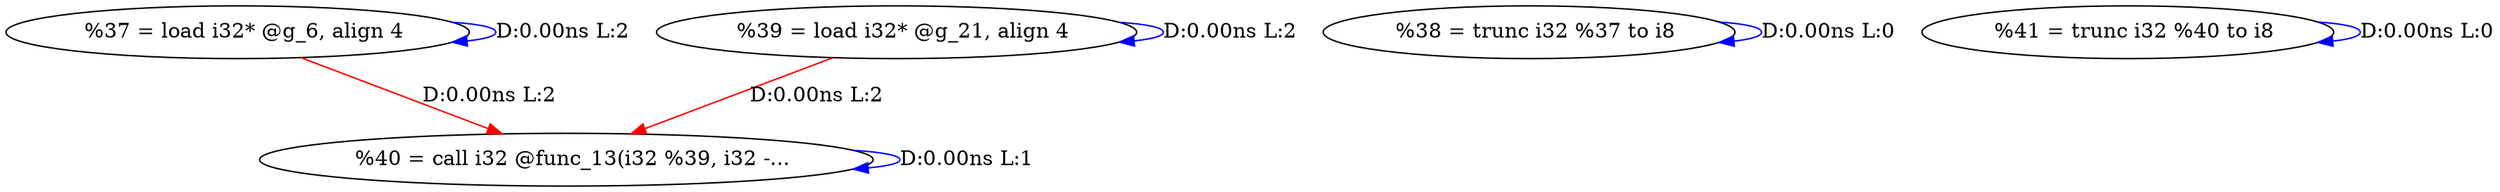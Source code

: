 digraph {
Node0x2c07a40[label="  %37 = load i32* @g_6, align 4"];
Node0x2c07a40 -> Node0x2c07a40[label="D:0.00ns L:2",color=blue];
Node0x2bfc1d0[label="  %40 = call i32 @func_13(i32 %39, i32 -..."];
Node0x2c07a40 -> Node0x2bfc1d0[label="D:0.00ns L:2",color=red];
Node0x2bfc010[label="  %38 = trunc i32 %37 to i8"];
Node0x2bfc010 -> Node0x2bfc010[label="D:0.00ns L:0",color=blue];
Node0x2bfc0f0[label="  %39 = load i32* @g_21, align 4"];
Node0x2bfc0f0 -> Node0x2bfc0f0[label="D:0.00ns L:2",color=blue];
Node0x2bfc0f0 -> Node0x2bfc1d0[label="D:0.00ns L:2",color=red];
Node0x2bfc1d0 -> Node0x2bfc1d0[label="D:0.00ns L:1",color=blue];
Node0x2bfc2b0[label="  %41 = trunc i32 %40 to i8"];
Node0x2bfc2b0 -> Node0x2bfc2b0[label="D:0.00ns L:0",color=blue];
}
